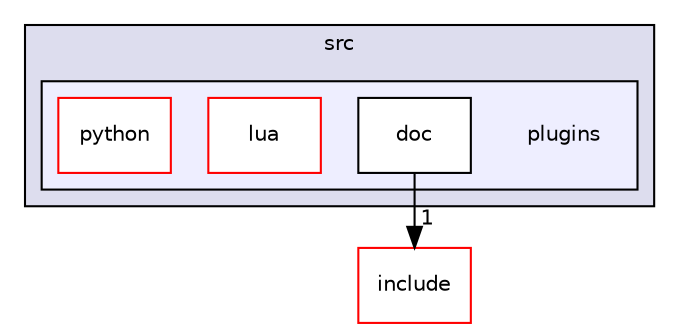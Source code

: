 digraph "plugins" {
  compound=true
  node [ fontsize="10", fontname="Helvetica"];
  edge [ labelfontsize="10", labelfontname="Helvetica"];
  subgraph clusterdir_68267d1309a1af8e8297ef4c3efbcdba {
    graph [ bgcolor="#ddddee", pencolor="black", label="src" fontname="Helvetica", fontsize="10", URL="dir_68267d1309a1af8e8297ef4c3efbcdba.html"]
  subgraph clusterdir_7020b8b7abcceffa3f9f7a2d24718f16 {
    graph [ bgcolor="#eeeeff", pencolor="black", label="" URL="dir_7020b8b7abcceffa3f9f7a2d24718f16.html"];
    dir_7020b8b7abcceffa3f9f7a2d24718f16 [shape=plaintext label="plugins"];
    dir_a148703ae8c9eba3c23292523a71f768 [shape=box label="doc" color="black" fillcolor="white" style="filled" URL="dir_a148703ae8c9eba3c23292523a71f768.html"];
    dir_ee6aa1c688a3b9fb588e8125e26298d2 [shape=box label="lua" color="red" fillcolor="white" style="filled" URL="dir_ee6aa1c688a3b9fb588e8125e26298d2.html"];
    dir_4f56e0ba1989c2c025ff5a8b5c476e34 [shape=box label="python" color="red" fillcolor="white" style="filled" URL="dir_4f56e0ba1989c2c025ff5a8b5c476e34.html"];
  }
  }
  dir_b0856f6b0d80ccb263b2f415c91f9e17 [shape=box label="include" fillcolor="white" style="filled" color="red" URL="dir_b0856f6b0d80ccb263b2f415c91f9e17.html"];
  dir_a148703ae8c9eba3c23292523a71f768->dir_b0856f6b0d80ccb263b2f415c91f9e17 [headlabel="1", labeldistance=1.5 headhref="dir_000032_000024.html"];
}
